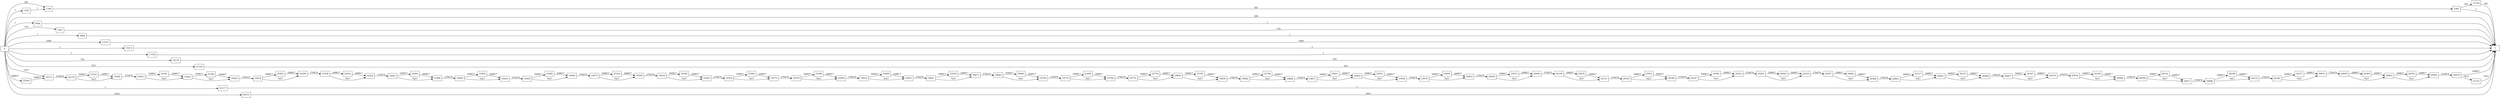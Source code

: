 digraph {
	graph [rankdir=LR]
	node [shape=rectangle]
	1345 -> 1346 [label=1]
	1346 -> 1982 [label=582]
	1982 -> 1 [label=1]
	1982 -> 11250 [label=581]
	5944 -> 1 [label=1]
	7925 -> 1 [label=124]
	9906 -> 1 [label=1]
	11250 -> 1 [label=581]
	13231 -> 1 [label=1840]
	15212 -> 1 [label=1]
	17193 -> 1 [label=1]
	19174 -> 1 [label=765]
	19175 -> 19179 [label=276474]
	19179 -> 19200 [label=7657]
	19179 -> 25322 [label=268817]
	19200 -> 19201 [label=276474]
	19201 -> 19242 [label=7657]
	19201 -> 25362 [label=268817]
	19242 -> 19263 [label=7657]
	19242 -> 25382 [label=268817]
	19263 -> 19278 [label=276474]
	19278 -> 19299 [label=7657]
	19278 -> 25402 [label=268817]
	19299 -> 19338 [label=276474]
	19338 -> 19359 [label=7657]
	19338 -> 25422 [label=268817]
	19359 -> 19362 [label=276474]
	19362 -> 19386 [label=7657]
	19362 -> 25445 [label=268817]
	19386 -> 19403 [label=276474]
	19403 -> 19424 [label=7657]
	19403 -> 25465 [label=268817]
	19424 -> 19428 [label=276474]
	19428 -> 19449 [label=7657]
	19428 -> 25485 [label=268817]
	19449 -> 19473 [label=276474]
	19473 -> 19509 [label=7657]
	19473 -> 25520 [label=268817]
	19509 -> 19524 [label=276474]
	19524 -> 19545 [label=7657]
	19524 -> 25540 [label=268817]
	19545 -> 19554 [label=276474]
	19554 -> 19575 [label=7657]
	19554 -> 25560 [label=268817]
	19575 -> 19578 [label=276474]
	19578 -> 19599 [label=7657]
	19578 -> 25580 [label=268817]
	19599 -> 19614 [label=276474]
	19614 -> 19635 [label=7657]
	19614 -> 25600 [label=268817]
	19635 -> 19641 [label=276474]
	19641 -> 19671 [label=7657]
	19641 -> 25629 [label=268817]
	19671 -> 19683 [label=276474]
	19683 -> 19704 [label=7657]
	19683 -> 25649 [label=268817]
	19704 -> 19710 [label=276474]
	19710 -> 19746 [label=7657]
	19710 -> 25684 [label=268817]
	19746 -> 19776 [label=276474]
	19776 -> 19809 [label=7657]
	19776 -> 25716 [label=268817]
	19809 -> 19839 [label=7657]
	19809 -> 25745 [label=268817]
	19839 -> 19842 [label=276474]
	19842 -> 19866 [label=7657]
	19842 -> 25768 [label=268817]
	19866 -> 19871 [label=276474]
	19871 -> 19935 [label=7657]
	19871 -> 25831 [label=268817]
	19935 -> 19956 [label=7657]
	19935 -> 25851 [label=268817]
	19956 -> 19974 [label=276474]
	19974 -> 20019 [label=7657]
	19974 -> 25895 [label=268817]
	20019 -> 20039 [label=276474]
	20039 -> 20060 [label=7657]
	20039 -> 25915 [label=268817]
	20060 -> 20100 [label=276474]
	20100 -> 20121 [label=7657]
	20100 -> 25935 [label=268817]
	20121 -> 20165 [label=276474]
	20165 -> 20186 [label=7657]
	20165 -> 25955 [label=268817]
	20186 -> 20187 [label=276474]
	20187 -> 20225 [label=7657]
	20187 -> 25992 [label=268817]
	20225 -> 20283 [label=276474]
	20283 -> 20334 [label=7657]
	20283 -> 26042 [label=268817]
	20334 -> 20347 [label=276474]
	20347 -> 20368 [label=7657]
	20347 -> 26062 [label=268817]
	20368 -> 20401 [label=276474]
	20401 -> 20467 [label=7657]
	20401 -> 26127 [label=268817]
	20467 -> 20488 [label=7657]
	20467 -> 26147 [label=268817]
	20488 -> 20497 [label=276474]
	20497 -> 20518 [label=7657]
	20497 -> 26167 [label=268817]
	20518 -> 20554 [label=276474]
	20554 -> 20584 [label=7657]
	20554 -> 26196 [label=268817]
	20584 -> 20596 [label=276474]
	20596 -> 20617 [label=7657]
	20596 -> 26216 [label=268817]
	20617 -> 20686 [label=276474]
	20686 -> 20719 [label=7657]
	20686 -> 26248 [label=268817]
	20719 -> 20785 [label=276474]
	20785 -> 20815 [label=7657]
	20785 -> 26277 [label=268817]
	20815 -> 20830 [label=276474]
	20830 -> 20863 [label=7657]
	20830 -> 26309 [label=268817]
	20863 -> 20905 [label=7657]
	20863 -> 26350 [label=268817]
	20905 -> 20970 [label=276474]
	20970 -> 1 [label=268817]
	20970 -> 21155 [label=7657]
	21155 -> 1 [label=7657]
	23136 -> 1 [label=823]
	25117 -> 1 [label=1]
	25302 -> 19175 [label=268817]
	25322 -> 19200 [label=268817]
	25362 -> 19242 [label=268817]
	25382 -> 19263 [label=268817]
	25402 -> 19299 [label=268817]
	25422 -> 19359 [label=268817]
	25445 -> 19386 [label=268817]
	25465 -> 19424 [label=268817]
	25485 -> 19449 [label=268817]
	25520 -> 19509 [label=268817]
	25540 -> 19545 [label=268817]
	25560 -> 19575 [label=268817]
	25580 -> 19599 [label=268817]
	25600 -> 19635 [label=268817]
	25629 -> 19671 [label=268817]
	25649 -> 19704 [label=268817]
	25684 -> 19746 [label=268817]
	25716 -> 19809 [label=268817]
	25745 -> 19839 [label=268817]
	25768 -> 19866 [label=268817]
	25831 -> 19935 [label=268817]
	25851 -> 19956 [label=268817]
	25895 -> 20019 [label=268817]
	25915 -> 20060 [label=268817]
	25935 -> 20121 [label=268817]
	25955 -> 20186 [label=268817]
	25992 -> 20225 [label=268817]
	26042 -> 20334 [label=268817]
	26062 -> 20368 [label=268817]
	26127 -> 20467 [label=268817]
	26147 -> 20488 [label=268817]
	26167 -> 20518 [label=268817]
	26196 -> 20584 [label=268817]
	26216 -> 20617 [label=268817]
	26248 -> 20719 [label=268817]
	26277 -> 20815 [label=268817]
	26309 -> 20863 [label=268817]
	26350 -> 20905 [label=268817]
	28331 -> 1 [label=2663]
	0 -> 1346 [label=581]
	0 -> 19175 [label=7657]
	0 -> 1345 [label=1]
	0 -> 1 [label=200]
	0 -> 5944 [label=1]
	0 -> 7925 [label=124]
	0 -> 9906 [label=1]
	0 -> 13231 [label=1840]
	0 -> 15212 [label=1]
	0 -> 17193 [label=1]
	0 -> 19174 [label=765]
	0 -> 23136 [label=823]
	0 -> 25117 [label=1]
	0 -> 25302 [label=268817]
	0 -> 28331 [label=2663]
}
